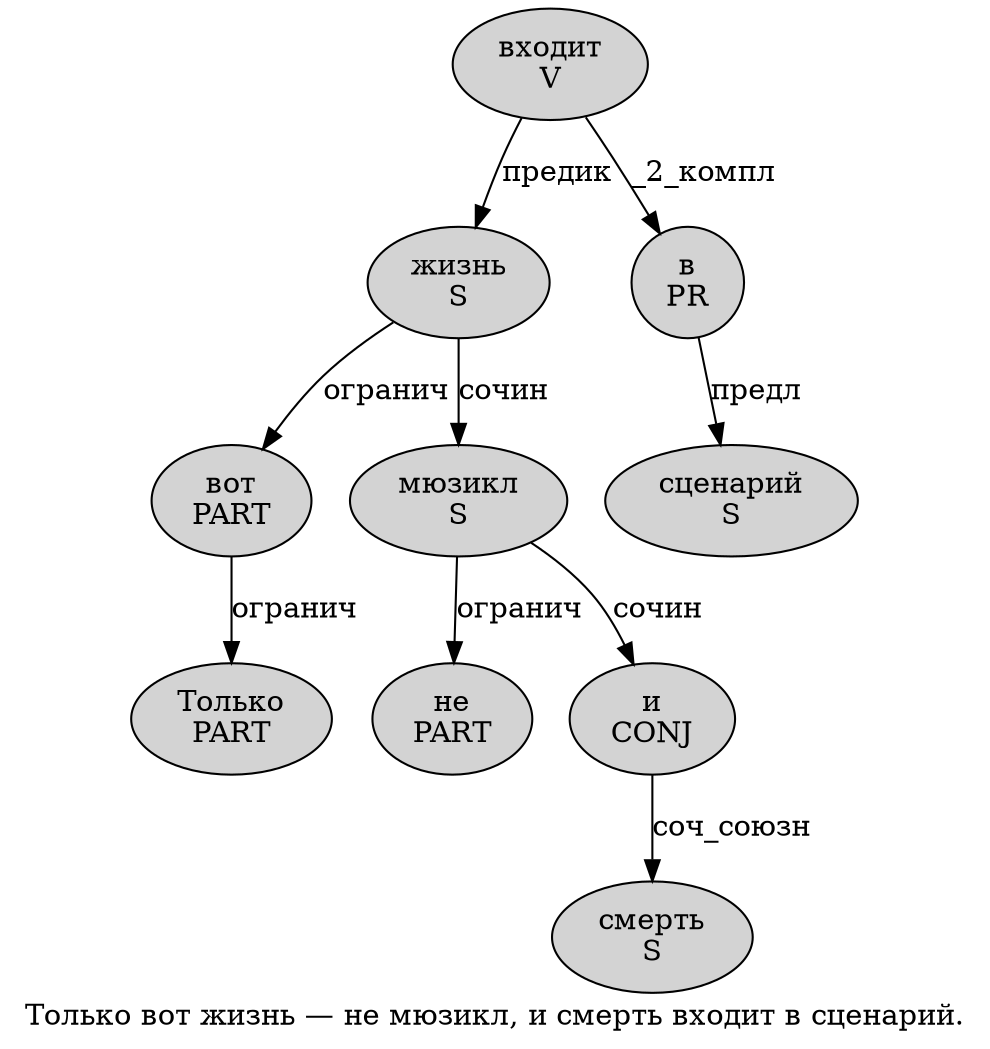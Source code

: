 digraph SENTENCE_362 {
	graph [label="Только вот жизнь — не мюзикл, и смерть входит в сценарий."]
	node [style=filled]
		0 [label="Только
PART" color="" fillcolor=lightgray penwidth=1 shape=ellipse]
		1 [label="вот
PART" color="" fillcolor=lightgray penwidth=1 shape=ellipse]
		2 [label="жизнь
S" color="" fillcolor=lightgray penwidth=1 shape=ellipse]
		4 [label="не
PART" color="" fillcolor=lightgray penwidth=1 shape=ellipse]
		5 [label="мюзикл
S" color="" fillcolor=lightgray penwidth=1 shape=ellipse]
		7 [label="и
CONJ" color="" fillcolor=lightgray penwidth=1 shape=ellipse]
		8 [label="смерть
S" color="" fillcolor=lightgray penwidth=1 shape=ellipse]
		9 [label="входит
V" color="" fillcolor=lightgray penwidth=1 shape=ellipse]
		10 [label="в
PR" color="" fillcolor=lightgray penwidth=1 shape=ellipse]
		11 [label="сценарий
S" color="" fillcolor=lightgray penwidth=1 shape=ellipse]
			7 -> 8 [label="соч_союзн"]
			5 -> 4 [label="огранич"]
			5 -> 7 [label="сочин"]
			1 -> 0 [label="огранич"]
			10 -> 11 [label="предл"]
			2 -> 1 [label="огранич"]
			2 -> 5 [label="сочин"]
			9 -> 2 [label="предик"]
			9 -> 10 [label="_2_компл"]
}